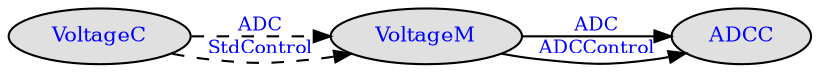 digraph "VoltageC_if" {
    rankdir=LR;
    ratio=compress;
    margin="0,0";
    ranksep=0.0005; 
    nodesep=0.1; 
    node [shape=ellipse style=filled fillcolor="#e0e0e0"];
    node [fontsize=10 height=.1 width=.1];
    edge [fontsize=9 arrowsize=.8];
    node [fontcolor=blue];
    edge [fontcolor=blue];

    VoltageC [URL="tos.system.VoltageC.nc.html"];
    VoltageM [URL="tos.platform.micaz.VoltageM.nc.html"];
    VoltageC -> VoltageM [ style=dashed label="ADC" URL="tos.interfaces.ADC.nc.html" ];
    VoltageC [URL="tos.system.VoltageC.nc.html"];
    VoltageM [URL="tos.platform.micaz.VoltageM.nc.html"];
    VoltageC -> VoltageM [ style=dashed label="StdControl" URL="tos.interfaces.StdControl.nc.html" ];
    VoltageM [URL="tos.platform.micaz.VoltageM.nc.html"];
    ADCC [URL="tos.platform.mica2.ADCC.nc.html"];
    VoltageM -> ADCC [ label="ADC" URL="tos.interfaces.ADC.nc.html" ];
    VoltageM [URL="tos.platform.micaz.VoltageM.nc.html"];
    ADCC [URL="tos.platform.mica2.ADCC.nc.html"];
    VoltageM -> ADCC [ label="ADCControl" URL="tos.platform.mica2.ADCControl.nc.html" ];
}
